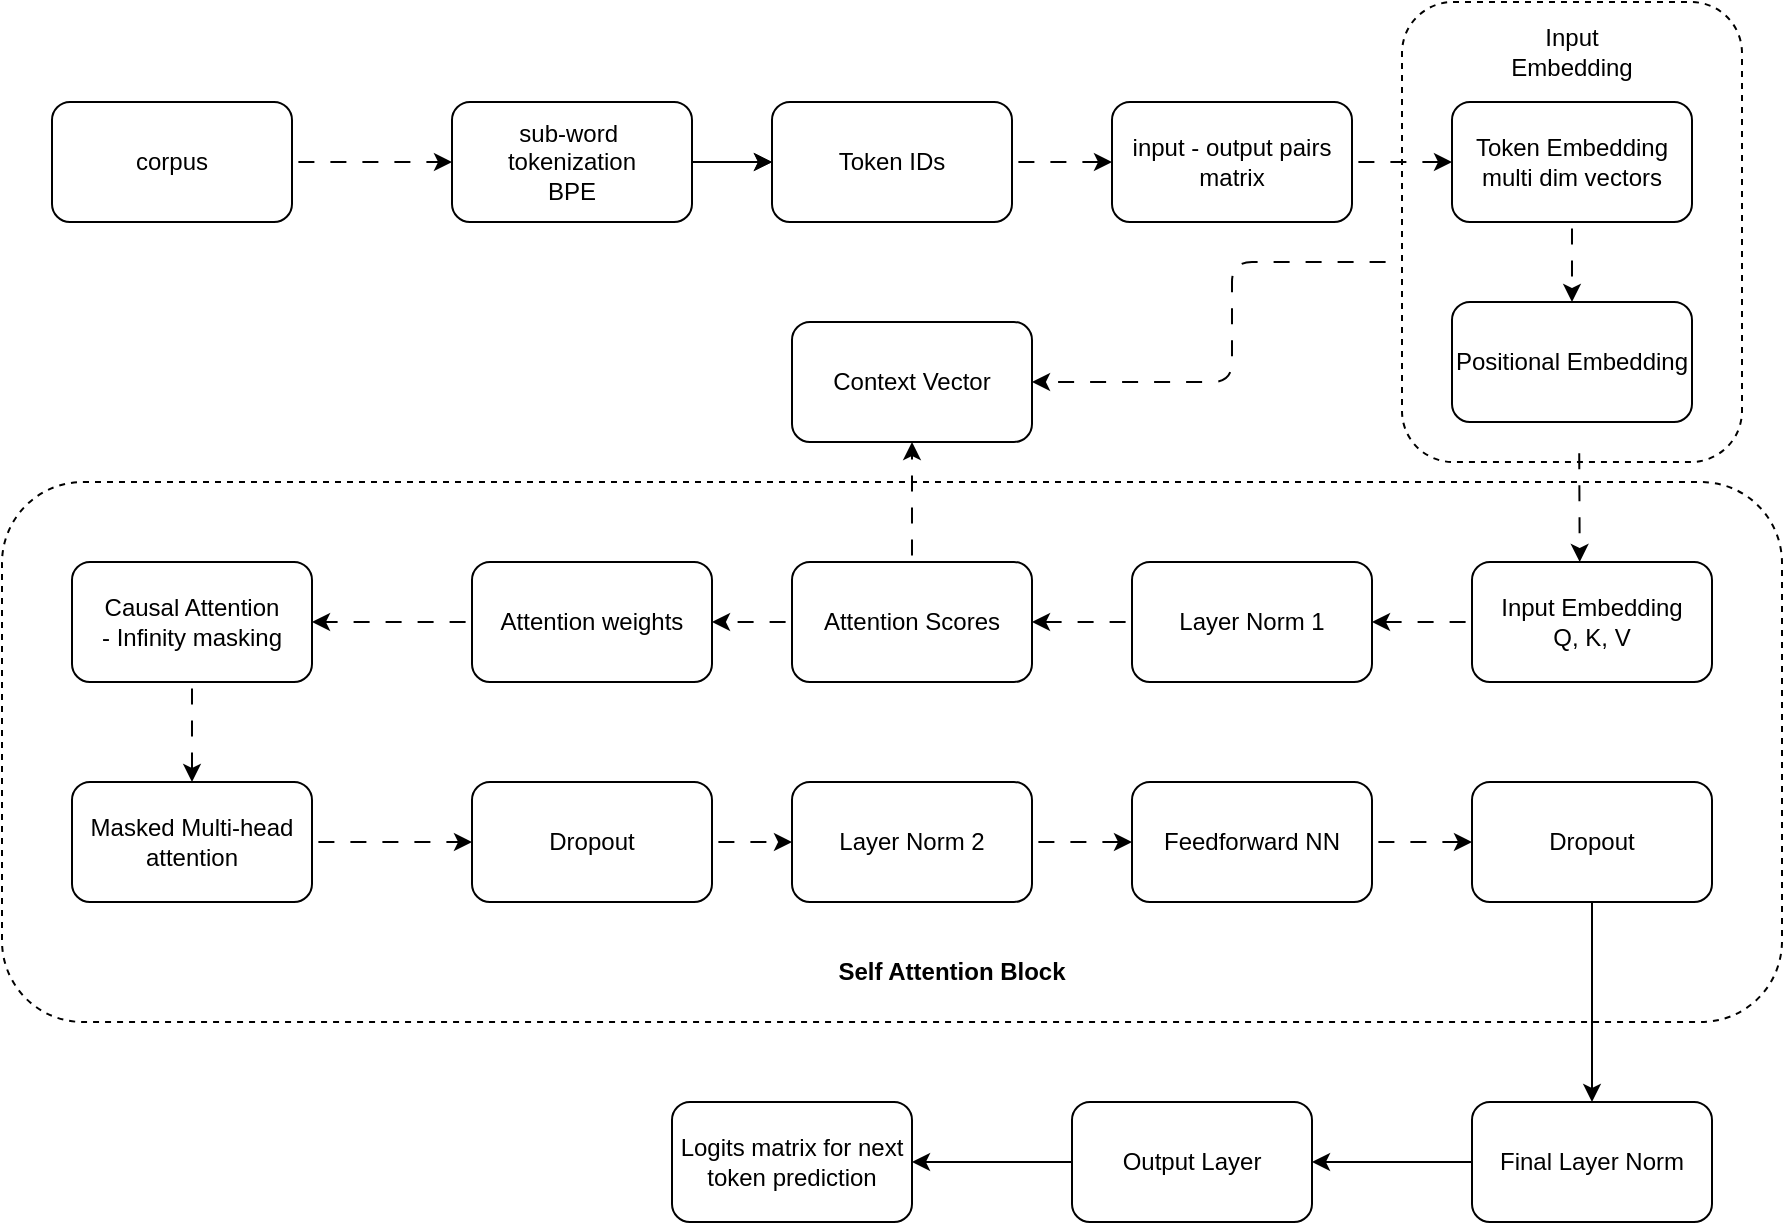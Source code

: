 <mxfile>
    <diagram id="nDIDQxm9bHd9AL-3DHXK" name="Page-1">
        <mxGraphModel dx="992" dy="659" grid="1" gridSize="10" guides="1" tooltips="1" connect="1" arrows="1" fold="1" page="1" pageScale="1" pageWidth="850" pageHeight="1100" math="0" shadow="0">
            <root>
                <mxCell id="0"/>
                <mxCell id="1" parent="0"/>
                <mxCell id="42" value="" style="group" parent="1" vertex="1" connectable="0">
                    <mxGeometry x="45" y="100" width="890" height="560" as="geometry"/>
                </mxCell>
                <mxCell id="47" value="" style="rounded=1;whiteSpace=wrap;html=1;dashed=1;" vertex="1" parent="42">
                    <mxGeometry x="700" y="-50" width="170" height="230" as="geometry"/>
                </mxCell>
                <mxCell id="34" value="" style="rounded=1;whiteSpace=wrap;html=1;dashed=1;" parent="42" vertex="1">
                    <mxGeometry y="190" width="890" height="270" as="geometry"/>
                </mxCell>
                <mxCell id="4" value="" style="edgeStyle=none;html=1;flowAnimation=1;" parent="42" source="2" target="3" edge="1">
                    <mxGeometry relative="1" as="geometry"/>
                </mxCell>
                <mxCell id="2" value="corpus" style="rounded=1;whiteSpace=wrap;html=1;" parent="42" vertex="1">
                    <mxGeometry x="25" width="120" height="60" as="geometry"/>
                </mxCell>
                <mxCell id="6" value="" style="edgeStyle=none;html=1;flowAnimation=1;" parent="42" source="19" target="5" edge="1">
                    <mxGeometry relative="1" as="geometry"/>
                </mxCell>
                <mxCell id="20" value="" style="edgeStyle=none;html=1;" parent="42" source="3" target="19" edge="1">
                    <mxGeometry relative="1" as="geometry"/>
                </mxCell>
                <mxCell id="3" value="sub-word&amp;nbsp;&lt;div&gt;tokenization&lt;div&gt;BPE&lt;/div&gt;&lt;/div&gt;" style="whiteSpace=wrap;html=1;rounded=1;" parent="42" vertex="1">
                    <mxGeometry x="225" width="120" height="60" as="geometry"/>
                </mxCell>
                <mxCell id="8" value="" style="edgeStyle=none;html=1;flowAnimation=1;" parent="42" source="5" target="7" edge="1">
                    <mxGeometry relative="1" as="geometry"/>
                </mxCell>
                <mxCell id="5" value="input - output pairs matrix" style="whiteSpace=wrap;html=1;rounded=1;" parent="42" vertex="1">
                    <mxGeometry x="555" width="120" height="60" as="geometry"/>
                </mxCell>
                <mxCell id="10" value="" style="edgeStyle=none;html=1;flowAnimation=1;" parent="42" source="7" target="9" edge="1">
                    <mxGeometry relative="1" as="geometry"/>
                </mxCell>
                <mxCell id="46" style="edgeStyle=none;html=1;entryX=1;entryY=0.5;entryDx=0;entryDy=0;flowAnimation=1;" edge="1" parent="42" target="44">
                    <mxGeometry relative="1" as="geometry">
                        <mxPoint x="695" y="80" as="sourcePoint"/>
                        <Array as="points">
                            <mxPoint x="615" y="80"/>
                            <mxPoint x="615" y="140"/>
                        </Array>
                    </mxGeometry>
                </mxCell>
                <mxCell id="7" value="Token Embedding&lt;div&gt;multi dim vectors&lt;/div&gt;" style="whiteSpace=wrap;html=1;rounded=1;" parent="42" vertex="1">
                    <mxGeometry x="725" width="120" height="60" as="geometry"/>
                </mxCell>
                <mxCell id="12" value="" style="edgeStyle=none;html=1;exitX=0.58;exitY=1.04;exitDx=0;exitDy=0;exitPerimeter=0;flowAnimation=1;" parent="42" edge="1">
                    <mxGeometry relative="1" as="geometry">
                        <mxPoint x="788.6" y="172.4" as="sourcePoint"/>
                        <mxPoint x="788.863" y="230" as="targetPoint"/>
                    </mxGeometry>
                </mxCell>
                <mxCell id="9" value="Positional Embedding" style="whiteSpace=wrap;html=1;rounded=1;" parent="42" vertex="1">
                    <mxGeometry x="725" y="100" width="120" height="60" as="geometry"/>
                </mxCell>
                <mxCell id="14" value="" style="edgeStyle=none;html=1;flowAnimation=1;" parent="42" source="24" target="13" edge="1">
                    <mxGeometry relative="1" as="geometry"/>
                </mxCell>
                <mxCell id="11" value="Input Embedding&lt;br&gt;&lt;div&gt;Q, K, V&lt;/div&gt;" style="whiteSpace=wrap;html=1;rounded=1;" parent="42" vertex="1">
                    <mxGeometry x="735" y="230" width="120" height="60" as="geometry"/>
                </mxCell>
                <mxCell id="16" value="" style="edgeStyle=none;html=1;flowAnimation=1;" parent="42" source="13" target="15" edge="1">
                    <mxGeometry relative="1" as="geometry"/>
                </mxCell>
                <mxCell id="45" style="edgeStyle=none;html=1;entryX=0.5;entryY=1;entryDx=0;entryDy=0;flowAnimation=1;" edge="1" parent="42" source="13" target="44">
                    <mxGeometry relative="1" as="geometry"/>
                </mxCell>
                <mxCell id="13" value="Attention Scores" style="whiteSpace=wrap;html=1;rounded=1;" parent="42" vertex="1">
                    <mxGeometry x="395" y="230" width="120" height="60" as="geometry"/>
                </mxCell>
                <mxCell id="18" value="" style="edgeStyle=none;html=1;flowAnimation=1;" parent="42" source="15" target="17" edge="1">
                    <mxGeometry relative="1" as="geometry"/>
                </mxCell>
                <mxCell id="15" value="Attention weights" style="whiteSpace=wrap;html=1;rounded=1;" parent="42" vertex="1">
                    <mxGeometry x="235" y="230" width="120" height="60" as="geometry"/>
                </mxCell>
                <mxCell id="23" value="" style="edgeStyle=none;html=1;flowAnimation=1;" parent="42" source="17" target="22" edge="1">
                    <mxGeometry relative="1" as="geometry"/>
                </mxCell>
                <mxCell id="17" value="Causal Attention&lt;div&gt;- Infinity masking&lt;/div&gt;" style="whiteSpace=wrap;html=1;rounded=1;" parent="42" vertex="1">
                    <mxGeometry x="35" y="230" width="120" height="60" as="geometry"/>
                </mxCell>
                <mxCell id="21" value="" style="edgeStyle=none;html=1;flowAnimation=1;" parent="42" source="3" target="19" edge="1">
                    <mxGeometry relative="1" as="geometry">
                        <mxPoint x="380" y="30" as="sourcePoint"/>
                        <mxPoint x="525" y="30" as="targetPoint"/>
                    </mxGeometry>
                </mxCell>
                <mxCell id="19" value="Token IDs" style="whiteSpace=wrap;html=1;rounded=1;" parent="42" vertex="1">
                    <mxGeometry x="385" width="120" height="60" as="geometry"/>
                </mxCell>
                <mxCell id="27" value="" style="edgeStyle=none;html=1;flowAnimation=1;" parent="42" source="22" target="26" edge="1">
                    <mxGeometry relative="1" as="geometry"/>
                </mxCell>
                <mxCell id="22" value="Masked Multi-head attention" style="whiteSpace=wrap;html=1;rounded=1;" parent="42" vertex="1">
                    <mxGeometry x="35" y="340" width="120" height="60" as="geometry"/>
                </mxCell>
                <mxCell id="25" value="" style="edgeStyle=none;html=1;flowAnimation=1;" parent="42" source="11" target="24" edge="1">
                    <mxGeometry relative="1" as="geometry">
                        <mxPoint x="735" y="260" as="sourcePoint"/>
                        <mxPoint x="535" y="260" as="targetPoint"/>
                    </mxGeometry>
                </mxCell>
                <mxCell id="24" value="Layer Norm 1" style="rounded=1;whiteSpace=wrap;html=1;" parent="42" vertex="1">
                    <mxGeometry x="565" y="230" width="120" height="60" as="geometry"/>
                </mxCell>
                <mxCell id="29" value="" style="edgeStyle=none;html=1;flowAnimation=1;" parent="42" source="26" target="28" edge="1">
                    <mxGeometry relative="1" as="geometry"/>
                </mxCell>
                <mxCell id="26" value="Dropout" style="whiteSpace=wrap;html=1;rounded=1;" parent="42" vertex="1">
                    <mxGeometry x="235" y="340" width="120" height="60" as="geometry"/>
                </mxCell>
                <mxCell id="31" value="" style="edgeStyle=none;html=1;flowAnimation=1;" parent="42" source="28" target="30" edge="1">
                    <mxGeometry relative="1" as="geometry"/>
                </mxCell>
                <mxCell id="28" value="Layer Norm 2" style="whiteSpace=wrap;html=1;rounded=1;" parent="42" vertex="1">
                    <mxGeometry x="395" y="340" width="120" height="60" as="geometry"/>
                </mxCell>
                <mxCell id="33" value="" style="edgeStyle=none;html=1;flowAnimation=1;" parent="42" source="30" target="32" edge="1">
                    <mxGeometry relative="1" as="geometry"/>
                </mxCell>
                <mxCell id="30" value="Feedforward NN" style="whiteSpace=wrap;html=1;rounded=1;" parent="42" vertex="1">
                    <mxGeometry x="565" y="340" width="120" height="60" as="geometry"/>
                </mxCell>
                <mxCell id="37" value="" style="edgeStyle=none;html=1;" parent="42" source="32" target="36" edge="1">
                    <mxGeometry relative="1" as="geometry"/>
                </mxCell>
                <mxCell id="32" value="Dropout" style="whiteSpace=wrap;html=1;rounded=1;" parent="42" vertex="1">
                    <mxGeometry x="735" y="340" width="120" height="60" as="geometry"/>
                </mxCell>
                <mxCell id="35" value="Self Attention Block" style="text;html=1;align=center;verticalAlign=middle;whiteSpace=wrap;rounded=0;fontStyle=1" parent="42" vertex="1">
                    <mxGeometry x="405" y="420" width="140" height="30" as="geometry"/>
                </mxCell>
                <mxCell id="39" value="" style="edgeStyle=none;html=1;" parent="42" source="36" target="38" edge="1">
                    <mxGeometry relative="1" as="geometry"/>
                </mxCell>
                <mxCell id="36" value="Final Layer Norm" style="whiteSpace=wrap;html=1;rounded=1;" parent="42" vertex="1">
                    <mxGeometry x="735" y="500" width="120" height="60" as="geometry"/>
                </mxCell>
                <mxCell id="41" value="" style="edgeStyle=none;html=1;" parent="42" source="38" target="40" edge="1">
                    <mxGeometry relative="1" as="geometry"/>
                </mxCell>
                <mxCell id="38" value="Output Layer" style="whiteSpace=wrap;html=1;rounded=1;" parent="42" vertex="1">
                    <mxGeometry x="535" y="500" width="120" height="60" as="geometry"/>
                </mxCell>
                <mxCell id="40" value="Logits matrix for next token prediction" style="whiteSpace=wrap;html=1;rounded=1;" parent="42" vertex="1">
                    <mxGeometry x="335" y="500" width="120" height="60" as="geometry"/>
                </mxCell>
                <mxCell id="44" value="Context Vector" style="rounded=1;whiteSpace=wrap;html=1;" vertex="1" parent="42">
                    <mxGeometry x="395" y="110" width="120" height="60" as="geometry"/>
                </mxCell>
                <mxCell id="49" value="Input Embedding" style="text;html=1;align=center;verticalAlign=middle;whiteSpace=wrap;rounded=0;" vertex="1" parent="1">
                    <mxGeometry x="800" y="60" width="60" height="30" as="geometry"/>
                </mxCell>
            </root>
        </mxGraphModel>
    </diagram>
</mxfile>